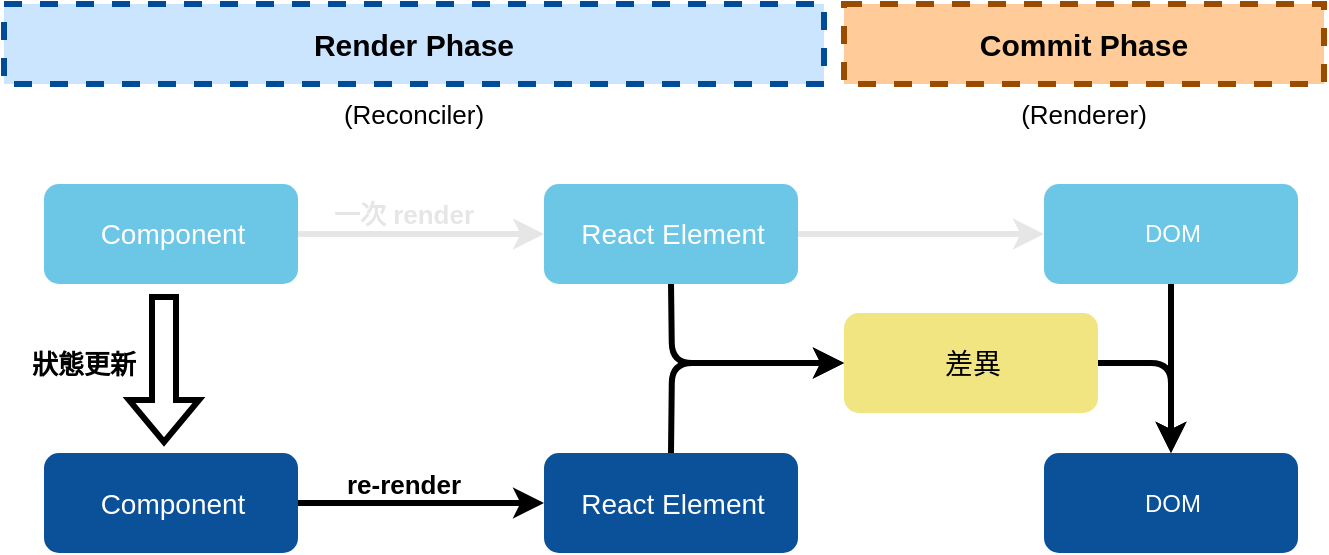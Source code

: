 <mxfile version="26.1.1">
  <diagram id="6a731a19-8d31-9384-78a2-239565b7b9f0" name="Page-1">
    <mxGraphModel dx="735" dy="-427" grid="1" gridSize="10" guides="1" tooltips="1" connect="1" arrows="1" fold="1" page="1" pageScale="1" pageWidth="1169" pageHeight="827" background="none" math="0" shadow="0">
      <root>
        <mxCell id="0" />
        <mxCell id="1" parent="0" />
        <mxCell id="25DuHIomvFG1VKVXxtKU-219" style="edgeStyle=orthogonalEdgeStyle;rounded=0;orthogonalLoop=1;jettySize=auto;html=1;strokeWidth=3;strokeColor=#E6E6E6;" parent="1" source="25DuHIomvFG1VKVXxtKU-220" target="25DuHIomvFG1VKVXxtKU-222" edge="1">
          <mxGeometry relative="1" as="geometry" />
        </mxCell>
        <mxCell id="25DuHIomvFG1VKVXxtKU-220" value="Component" style="rounded=1;fillColor=#6CC7E6;strokeColor=none;strokeWidth=2;fontFamily=Helvetica;html=1;gradientColor=none;fontColor=#ffffff;fontSize=14;" parent="1" vertex="1">
          <mxGeometry x="70.005" y="960" width="127" height="50" as="geometry" />
        </mxCell>
        <mxCell id="25DuHIomvFG1VKVXxtKU-221" style="edgeStyle=orthogonalEdgeStyle;rounded=1;orthogonalLoop=1;jettySize=auto;html=1;entryX=0;entryY=0.5;entryDx=0;entryDy=0;strokeWidth=3;curved=0;strokeColor=#E6E6E6;" parent="1" source="25DuHIomvFG1VKVXxtKU-222" target="25DuHIomvFG1VKVXxtKU-227" edge="1">
          <mxGeometry relative="1" as="geometry" />
        </mxCell>
        <mxCell id="25DuHIomvFG1VKVXxtKU-222" value="React Element" style="rounded=1;fillColor=#6CC7E6;strokeColor=none;strokeWidth=2;fontFamily=Helvetica;html=1;gradientColor=none;fontSize=14;fontColor=#FFFFFF;" parent="1" vertex="1">
          <mxGeometry x="320.005" y="960" width="127" height="50" as="geometry" />
        </mxCell>
        <mxCell id="25DuHIomvFG1VKVXxtKU-223" value="React Element" style="rounded=1;fillColor=#0B5199;strokeColor=none;strokeWidth=2;fontFamily=Helvetica;html=1;gradientColor=none;fontSize=14;fontColor=#ffffff;" parent="1" vertex="1">
          <mxGeometry x="320.005" y="1094.5" width="127" height="50" as="geometry" />
        </mxCell>
        <mxCell id="25DuHIomvFG1VKVXxtKU-224" style="edgeStyle=orthogonalEdgeStyle;rounded=0;orthogonalLoop=1;jettySize=auto;html=1;strokeWidth=3;strokeColor=#000000;" parent="1" source="25DuHIomvFG1VKVXxtKU-225" target="25DuHIomvFG1VKVXxtKU-223" edge="1">
          <mxGeometry relative="1" as="geometry" />
        </mxCell>
        <mxCell id="25DuHIomvFG1VKVXxtKU-225" value="Component" style="rounded=1;fillColor=#0B5199;strokeColor=none;strokeWidth=2;fontFamily=Helvetica;html=1;gradientColor=none;fontSize=14;fontColor=#FFFFFF;" parent="1" vertex="1">
          <mxGeometry x="70.005" y="1094.5" width="127" height="50" as="geometry" />
        </mxCell>
        <mxCell id="25DuHIomvFG1VKVXxtKU-226" style="edgeStyle=orthogonalEdgeStyle;rounded=0;orthogonalLoop=1;jettySize=auto;html=1;strokeWidth=3;strokeColor=#000000;" parent="1" source="25DuHIomvFG1VKVXxtKU-227" target="25DuHIomvFG1VKVXxtKU-230" edge="1">
          <mxGeometry relative="1" as="geometry" />
        </mxCell>
        <mxCell id="25DuHIomvFG1VKVXxtKU-227" value="DOM" style="rounded=1;fillColor=#6CC7E6;strokeColor=none;strokeWidth=2;fontFamily=Helvetica;html=1;gradientColor=none;fontColor=#FFFFFF;fontStyle=0" parent="1" vertex="1">
          <mxGeometry x="570.005" y="960" width="127" height="50" as="geometry" />
        </mxCell>
        <mxCell id="25DuHIomvFG1VKVXxtKU-228" style="edgeStyle=orthogonalEdgeStyle;rounded=1;orthogonalLoop=1;jettySize=auto;html=1;entryX=0.5;entryY=0;entryDx=0;entryDy=0;exitX=1;exitY=0.5;exitDx=0;exitDy=0;curved=0;strokeWidth=3;strokeColor=#000000;" parent="1" source="25DuHIomvFG1VKVXxtKU-229" target="25DuHIomvFG1VKVXxtKU-230" edge="1">
          <mxGeometry relative="1" as="geometry" />
        </mxCell>
        <mxCell id="25DuHIomvFG1VKVXxtKU-229" value="差異" style="rounded=1;fillColor=#f1e581;strokeColor=none;strokeWidth=2;fontFamily=Helvetica;html=1;gradientColor=none;fontColor=#000000;fontSize=14;fontStyle=0" parent="1" vertex="1">
          <mxGeometry x="470.005" y="1024.5" width="127" height="50" as="geometry" />
        </mxCell>
        <mxCell id="25DuHIomvFG1VKVXxtKU-230" value="DOM" style="rounded=1;fillColor=#0B5199;strokeColor=none;strokeWidth=2;fontFamily=Helvetica;html=1;gradientColor=none;fontColor=#FFFFFF;" parent="1" vertex="1">
          <mxGeometry x="570.005" y="1094.5" width="127" height="50" as="geometry" />
        </mxCell>
        <mxCell id="25DuHIomvFG1VKVXxtKU-231" value="" style="edgeStyle=elbowEdgeStyle;elbow=horizontal;strokeWidth=3;strokeColor=#000000;fontFamily=Helvetica;html=1;exitX=0.5;exitY=1;exitDx=0;exitDy=0;entryX=0;entryY=0.5;entryDx=0;entryDy=0;" parent="1" source="25DuHIomvFG1VKVXxtKU-222" target="25DuHIomvFG1VKVXxtKU-229" edge="1">
          <mxGeometry x="6.449" y="830.5" width="131.973" height="100" as="geometry">
            <mxPoint x="360" y="975" as="sourcePoint" />
            <mxPoint x="470" y="1054.5" as="targetPoint" />
            <Array as="points">
              <mxPoint x="384" y="1034.5" />
            </Array>
          </mxGeometry>
        </mxCell>
        <mxCell id="25DuHIomvFG1VKVXxtKU-232" value="" style="edgeStyle=elbowEdgeStyle;elbow=horizontal;strokeWidth=3;strokeColor=#000000;fontFamily=Helvetica;html=1;exitX=0.5;exitY=0;exitDx=0;exitDy=0;entryX=0;entryY=0.5;entryDx=0;entryDy=0;" parent="1" source="25DuHIomvFG1VKVXxtKU-223" target="25DuHIomvFG1VKVXxtKU-229" edge="1">
          <mxGeometry x="6.449" y="830.5" width="131.973" height="100" as="geometry">
            <mxPoint x="394" y="1020.5" as="sourcePoint" />
            <mxPoint x="480" y="1059.5" as="targetPoint" />
            <Array as="points">
              <mxPoint x="384" y="1074.5" />
            </Array>
          </mxGeometry>
        </mxCell>
        <mxCell id="25DuHIomvFG1VKVXxtKU-233" value="一次 render" style="text;html=1;align=center;verticalAlign=middle;whiteSpace=wrap;rounded=0;fontStyle=1;fontSize=13;fontColor=#E6E6E6;" parent="1" vertex="1">
          <mxGeometry x="210" y="960" width="80" height="30" as="geometry" />
        </mxCell>
        <mxCell id="25DuHIomvFG1VKVXxtKU-234" value="re-render" style="text;html=1;align=center;verticalAlign=middle;whiteSpace=wrap;rounded=0;fontStyle=1;fontSize=13;fontColor=#000000;" parent="1" vertex="1">
          <mxGeometry x="210" y="1094.5" width="80" height="30" as="geometry" />
        </mxCell>
        <mxCell id="25DuHIomvFG1VKVXxtKU-235" value="狀態更新" style="text;html=1;align=center;verticalAlign=middle;whiteSpace=wrap;rounded=0;fontStyle=1;fontSize=13;" parent="1" vertex="1">
          <mxGeometry x="50" y="1034.5" width="80" height="30" as="geometry" />
        </mxCell>
        <mxCell id="25DuHIomvFG1VKVXxtKU-239" value="Render Phase" style="rounded=0;whiteSpace=wrap;html=1;strokeColor=#004C99;fillColor=#CCE5FF;strokeWidth=3;dashed=1;fontStyle=1;fontSize=15;" parent="1" vertex="1">
          <mxGeometry x="50" y="870" width="410" height="40" as="geometry" />
        </mxCell>
        <mxCell id="25DuHIomvFG1VKVXxtKU-240" value="Commit Phase" style="rounded=0;whiteSpace=wrap;html=1;strokeColor=#994C00;strokeWidth=3;dashed=1;fillColor=#FFCC99;fontStyle=1;fontSize=15;" parent="1" vertex="1">
          <mxGeometry x="470" y="870" width="240" height="40" as="geometry" />
        </mxCell>
        <mxCell id="25DuHIomvFG1VKVXxtKU-241" style="rounded=0;orthogonalLoop=1;jettySize=auto;html=1;shape=flexArrow;strokeWidth=3;" parent="1" edge="1">
          <mxGeometry relative="1" as="geometry">
            <mxPoint x="130" y="1015" as="sourcePoint" />
            <mxPoint x="130" y="1090.5" as="targetPoint" />
          </mxGeometry>
        </mxCell>
        <mxCell id="25DuHIomvFG1VKVXxtKU-242" value="(Reconciler)" style="text;html=1;align=center;verticalAlign=middle;whiteSpace=wrap;rounded=0;fontSize=13;" parent="1" vertex="1">
          <mxGeometry x="225" y="910" width="60" height="30" as="geometry" />
        </mxCell>
        <mxCell id="25DuHIomvFG1VKVXxtKU-243" value="(Renderer)" style="text;html=1;align=center;verticalAlign=middle;whiteSpace=wrap;rounded=0;fontSize=13;" parent="1" vertex="1">
          <mxGeometry x="560" y="910" width="60" height="30" as="geometry" />
        </mxCell>
      </root>
    </mxGraphModel>
  </diagram>
</mxfile>
